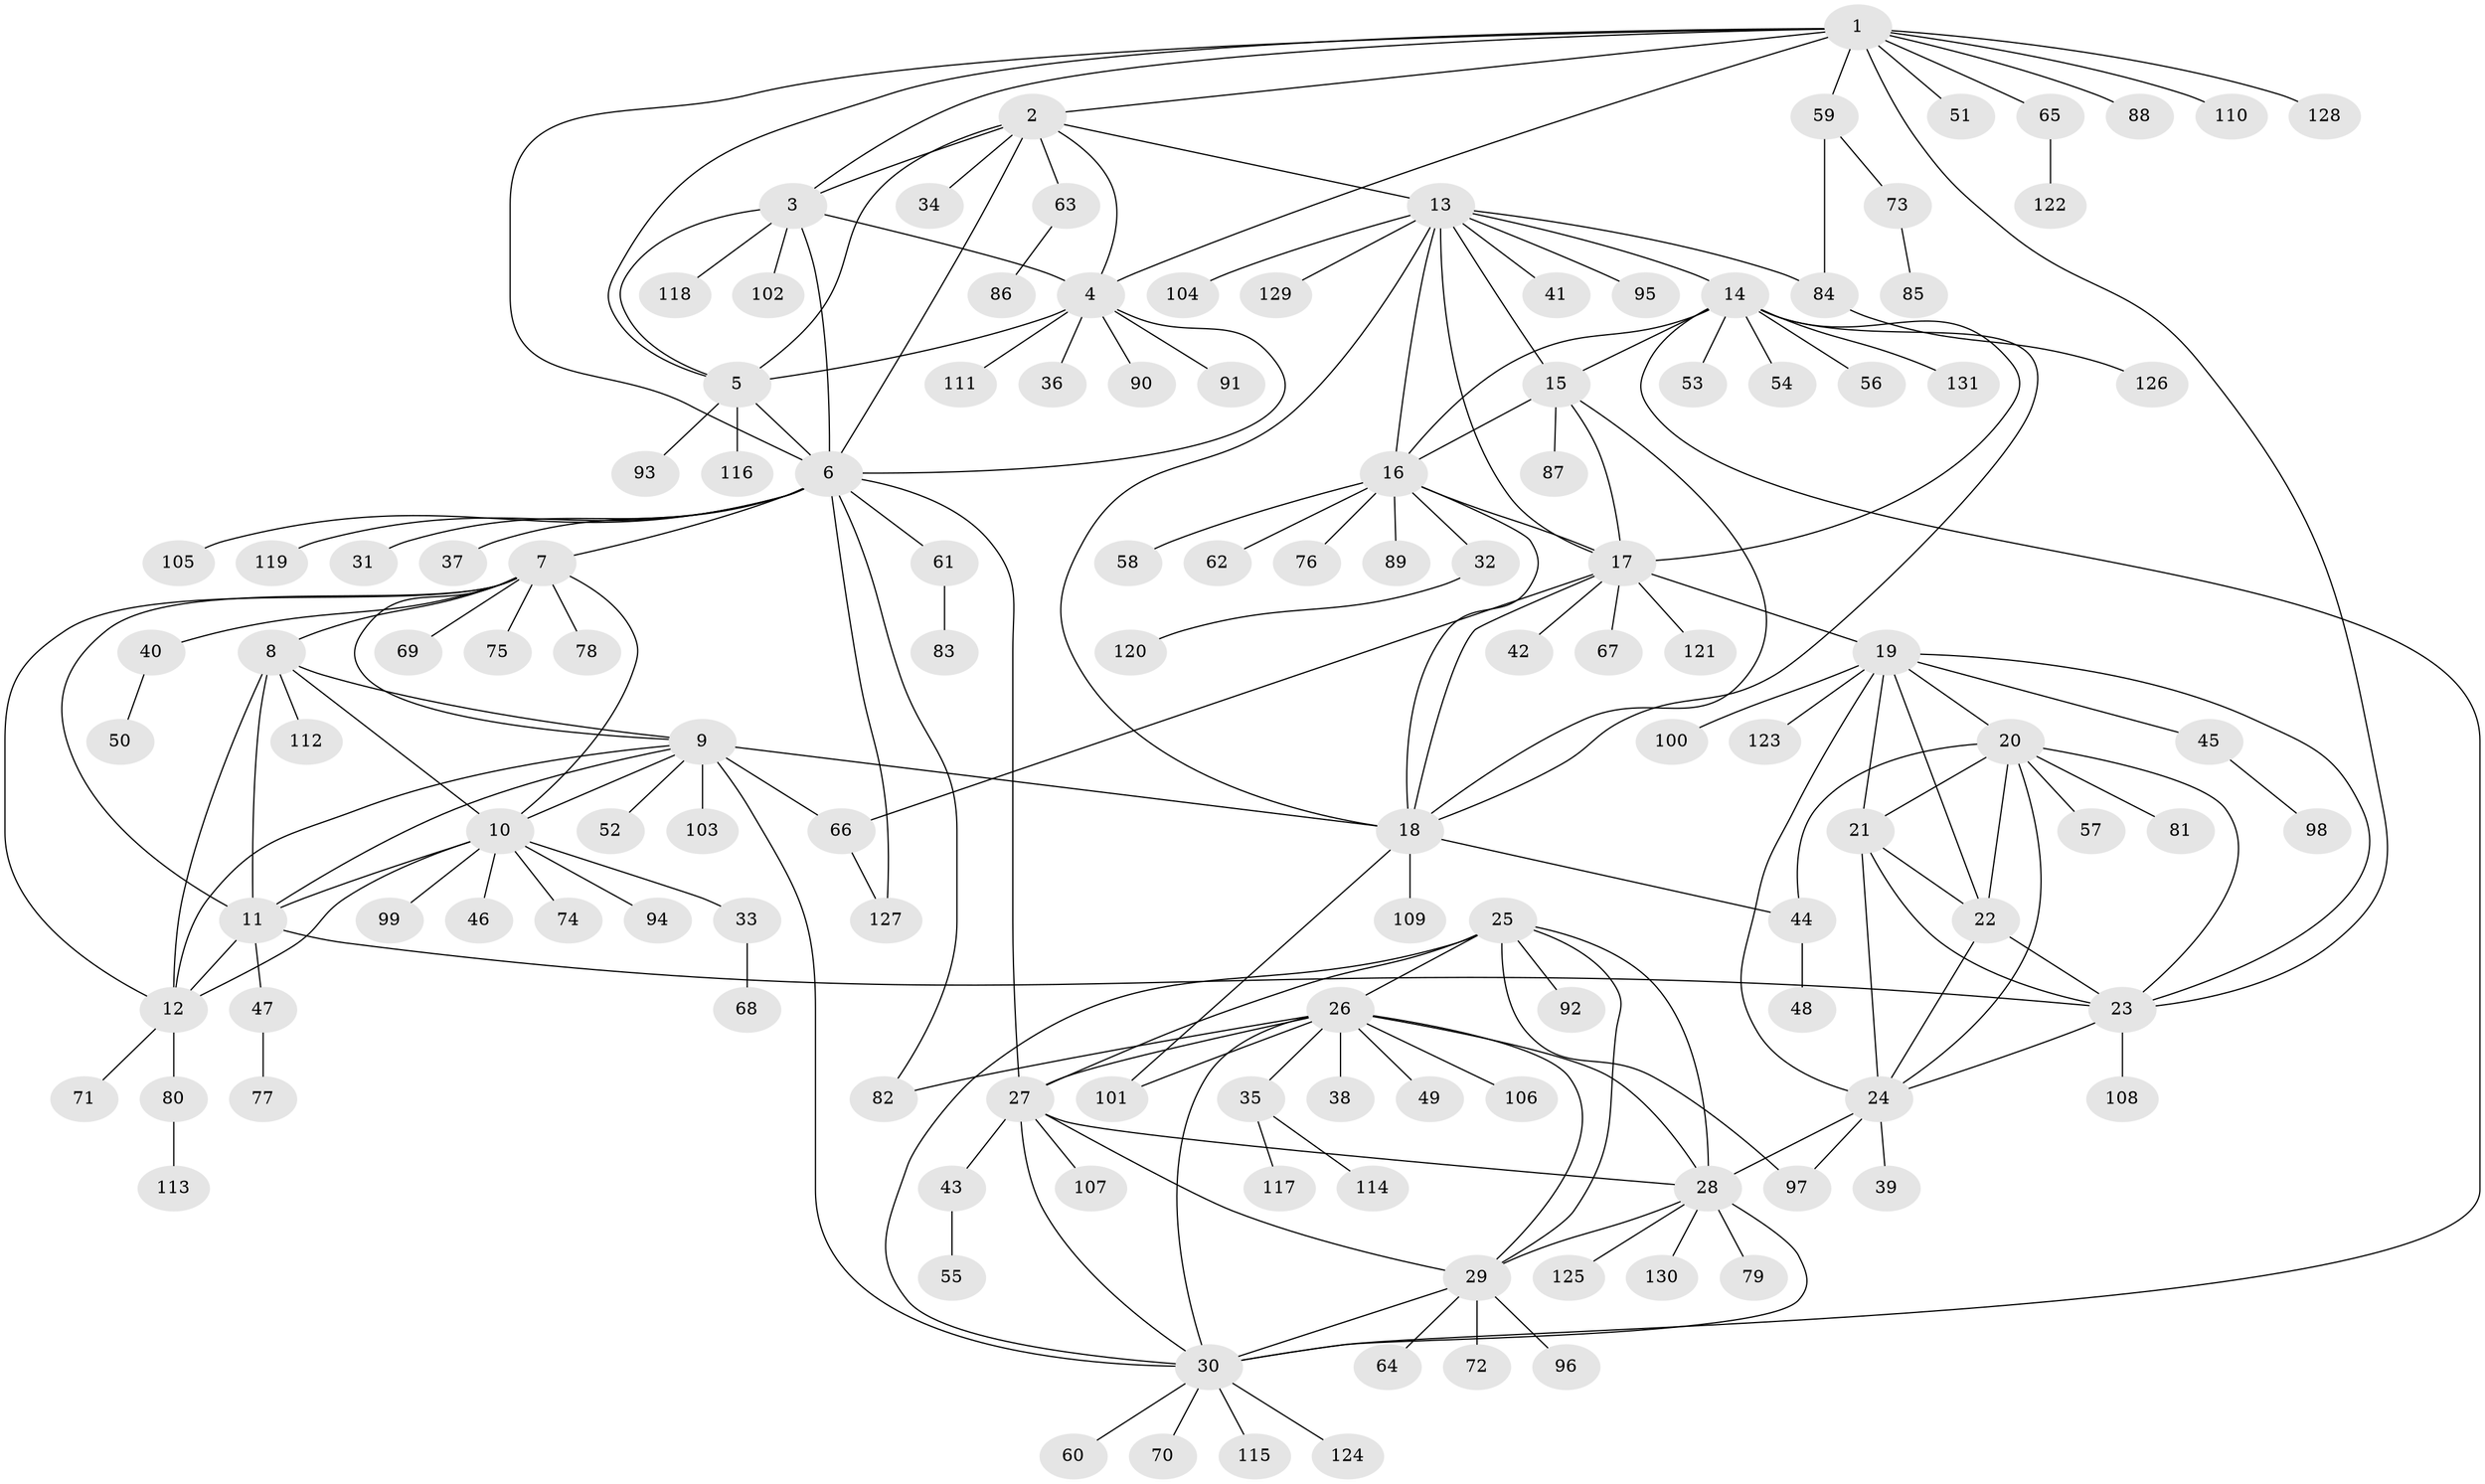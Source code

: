 // coarse degree distribution, {11: 0.02197802197802198, 7: 0.04395604395604396, 6: 0.07692307692307693, 8: 0.01098901098901099, 13: 0.01098901098901099, 9: 0.04395604395604396, 5: 0.01098901098901099, 10: 0.02197802197802198, 15: 0.01098901098901099, 4: 0.02197802197802198, 1: 0.6373626373626373, 3: 0.03296703296703297, 2: 0.054945054945054944}
// Generated by graph-tools (version 1.1) at 2025/19/03/04/25 18:19:32]
// undirected, 131 vertices, 193 edges
graph export_dot {
graph [start="1"]
  node [color=gray90,style=filled];
  1;
  2;
  3;
  4;
  5;
  6;
  7;
  8;
  9;
  10;
  11;
  12;
  13;
  14;
  15;
  16;
  17;
  18;
  19;
  20;
  21;
  22;
  23;
  24;
  25;
  26;
  27;
  28;
  29;
  30;
  31;
  32;
  33;
  34;
  35;
  36;
  37;
  38;
  39;
  40;
  41;
  42;
  43;
  44;
  45;
  46;
  47;
  48;
  49;
  50;
  51;
  52;
  53;
  54;
  55;
  56;
  57;
  58;
  59;
  60;
  61;
  62;
  63;
  64;
  65;
  66;
  67;
  68;
  69;
  70;
  71;
  72;
  73;
  74;
  75;
  76;
  77;
  78;
  79;
  80;
  81;
  82;
  83;
  84;
  85;
  86;
  87;
  88;
  89;
  90;
  91;
  92;
  93;
  94;
  95;
  96;
  97;
  98;
  99;
  100;
  101;
  102;
  103;
  104;
  105;
  106;
  107;
  108;
  109;
  110;
  111;
  112;
  113;
  114;
  115;
  116;
  117;
  118;
  119;
  120;
  121;
  122;
  123;
  124;
  125;
  126;
  127;
  128;
  129;
  130;
  131;
  1 -- 2;
  1 -- 3;
  1 -- 4;
  1 -- 5;
  1 -- 6;
  1 -- 23;
  1 -- 51;
  1 -- 59;
  1 -- 65;
  1 -- 88;
  1 -- 110;
  1 -- 128;
  2 -- 3;
  2 -- 4;
  2 -- 5;
  2 -- 6;
  2 -- 13;
  2 -- 34;
  2 -- 63;
  3 -- 4;
  3 -- 5;
  3 -- 6;
  3 -- 102;
  3 -- 118;
  4 -- 5;
  4 -- 6;
  4 -- 36;
  4 -- 90;
  4 -- 91;
  4 -- 111;
  5 -- 6;
  5 -- 93;
  5 -- 116;
  6 -- 7;
  6 -- 27;
  6 -- 31;
  6 -- 37;
  6 -- 61;
  6 -- 82;
  6 -- 105;
  6 -- 119;
  6 -- 127;
  7 -- 8;
  7 -- 9;
  7 -- 10;
  7 -- 11;
  7 -- 12;
  7 -- 40;
  7 -- 69;
  7 -- 75;
  7 -- 78;
  8 -- 9;
  8 -- 10;
  8 -- 11;
  8 -- 12;
  8 -- 112;
  9 -- 10;
  9 -- 11;
  9 -- 12;
  9 -- 18;
  9 -- 30;
  9 -- 52;
  9 -- 66;
  9 -- 103;
  10 -- 11;
  10 -- 12;
  10 -- 33;
  10 -- 46;
  10 -- 74;
  10 -- 94;
  10 -- 99;
  11 -- 12;
  11 -- 23;
  11 -- 47;
  12 -- 71;
  12 -- 80;
  13 -- 14;
  13 -- 15;
  13 -- 16;
  13 -- 17;
  13 -- 18;
  13 -- 41;
  13 -- 84;
  13 -- 95;
  13 -- 104;
  13 -- 129;
  14 -- 15;
  14 -- 16;
  14 -- 17;
  14 -- 18;
  14 -- 30;
  14 -- 53;
  14 -- 54;
  14 -- 56;
  14 -- 131;
  15 -- 16;
  15 -- 17;
  15 -- 18;
  15 -- 87;
  16 -- 17;
  16 -- 18;
  16 -- 32;
  16 -- 58;
  16 -- 62;
  16 -- 76;
  16 -- 89;
  17 -- 18;
  17 -- 19;
  17 -- 42;
  17 -- 66;
  17 -- 67;
  17 -- 121;
  18 -- 44;
  18 -- 101;
  18 -- 109;
  19 -- 20;
  19 -- 21;
  19 -- 22;
  19 -- 23;
  19 -- 24;
  19 -- 45;
  19 -- 100;
  19 -- 123;
  20 -- 21;
  20 -- 22;
  20 -- 23;
  20 -- 24;
  20 -- 44;
  20 -- 57;
  20 -- 81;
  21 -- 22;
  21 -- 23;
  21 -- 24;
  22 -- 23;
  22 -- 24;
  23 -- 24;
  23 -- 108;
  24 -- 28;
  24 -- 39;
  24 -- 97;
  25 -- 26;
  25 -- 27;
  25 -- 28;
  25 -- 29;
  25 -- 30;
  25 -- 92;
  25 -- 97;
  26 -- 27;
  26 -- 28;
  26 -- 29;
  26 -- 30;
  26 -- 35;
  26 -- 38;
  26 -- 49;
  26 -- 82;
  26 -- 101;
  26 -- 106;
  27 -- 28;
  27 -- 29;
  27 -- 30;
  27 -- 43;
  27 -- 107;
  28 -- 29;
  28 -- 30;
  28 -- 79;
  28 -- 125;
  28 -- 130;
  29 -- 30;
  29 -- 64;
  29 -- 72;
  29 -- 96;
  30 -- 60;
  30 -- 70;
  30 -- 115;
  30 -- 124;
  32 -- 120;
  33 -- 68;
  35 -- 114;
  35 -- 117;
  40 -- 50;
  43 -- 55;
  44 -- 48;
  45 -- 98;
  47 -- 77;
  59 -- 73;
  59 -- 84;
  61 -- 83;
  63 -- 86;
  65 -- 122;
  66 -- 127;
  73 -- 85;
  80 -- 113;
  84 -- 126;
}
